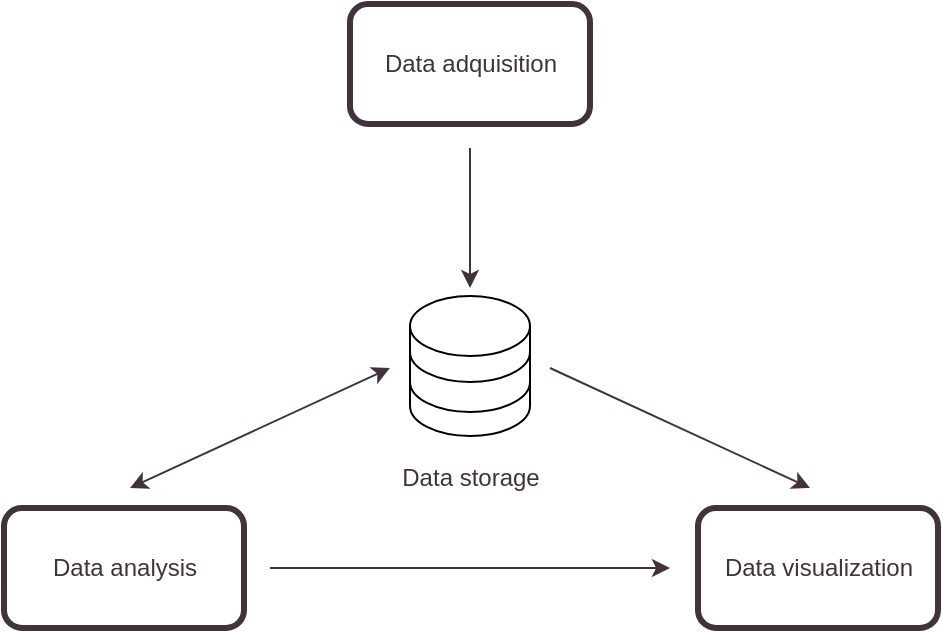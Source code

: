 <mxfile>
    <diagram id="xrOu_WW-VvMAnIy_BMxa" name="Page-1">
        <mxGraphModel dx="1208" dy="851" grid="1" gridSize="10" guides="1" tooltips="1" connect="1" arrows="1" fold="1" page="1" pageScale="1" pageWidth="850" pageHeight="1100" background="#ffffff" math="0" shadow="0">
            <root>
                <mxCell id="0"/>
                <mxCell id="1" parent="0"/>
                <mxCell id="2" value="" style="rounded=1;whiteSpace=wrap;html=1;glass=0;shadow=0;gradientColor=none;fillColor=none;strokeColor=#42323C;strokeWidth=3;" parent="1" vertex="1">
                    <mxGeometry x="280" y="188" width="120" height="60" as="geometry"/>
                </mxCell>
                <mxCell id="3" value="" style="rounded=1;whiteSpace=wrap;html=1;strokeColor=#42323C;fillColor=none;strokeWidth=3;" parent="1" vertex="1">
                    <mxGeometry x="107" y="440" width="120" height="60" as="geometry"/>
                </mxCell>
                <mxCell id="4" value="" style="rounded=1;whiteSpace=wrap;html=1;strokeColor=#42323C;fillColor=none;strokeWidth=3;" parent="1" vertex="1">
                    <mxGeometry x="454" y="440" width="120" height="60" as="geometry"/>
                </mxCell>
                <mxCell id="10" value="" style="group;rounded=0;glass=0;shadow=0;" parent="1" vertex="1" connectable="0">
                    <mxGeometry x="310" y="334" width="60" height="70" as="geometry"/>
                </mxCell>
                <mxCell id="8" value="" style="shape=cylinder3;whiteSpace=wrap;html=1;boundedLbl=1;backgroundOutline=1;size=15;" parent="10" vertex="1">
                    <mxGeometry width="60" height="70" as="geometry"/>
                </mxCell>
                <mxCell id="9" value="" style="shape=cylinder3;whiteSpace=wrap;html=1;boundedLbl=1;backgroundOutline=1;size=15;lid=0;" parent="10" vertex="1">
                    <mxGeometry y="28" width="60" height="30" as="geometry"/>
                </mxCell>
                <mxCell id="13" value="" style="endArrow=classic;html=1;strokeColor=#42323C;startArrow=classic;startFill=1;" parent="1" edge="1">
                    <mxGeometry width="50" height="50" relative="1" as="geometry">
                        <mxPoint x="300" y="370" as="sourcePoint"/>
                        <mxPoint x="170" y="430" as="targetPoint"/>
                    </mxGeometry>
                </mxCell>
                <mxCell id="16" value="" style="endArrow=classic;html=1;strokeColor=#42323C;" parent="1" edge="1">
                    <mxGeometry width="50" height="50" relative="1" as="geometry">
                        <mxPoint x="240" y="470" as="sourcePoint"/>
                        <mxPoint x="440" y="470" as="targetPoint"/>
                    </mxGeometry>
                </mxCell>
                <mxCell id="17" value="&lt;font color=&quot;#42323c&quot;&gt;Data adquisition&lt;/font&gt;" style="text;html=1;align=center;verticalAlign=middle;resizable=0;points=[];autosize=1;strokeColor=none;fillColor=none;" parent="1" vertex="1">
                    <mxGeometry x="285" y="203" width="110" height="30" as="geometry"/>
                </mxCell>
                <mxCell id="18" value="&lt;font color=&quot;#42323c&quot;&gt;Data visualization&lt;/font&gt;" style="text;html=1;align=center;verticalAlign=middle;resizable=0;points=[];autosize=1;strokeColor=none;fillColor=none;" parent="1" vertex="1">
                    <mxGeometry x="454" y="455" width="120" height="30" as="geometry"/>
                </mxCell>
                <mxCell id="19" value="&lt;font color=&quot;#42323c&quot;&gt;Data analysis&lt;/font&gt;" style="text;html=1;align=center;verticalAlign=middle;resizable=0;points=[];autosize=1;strokeColor=none;fillColor=none;" parent="1" vertex="1">
                    <mxGeometry x="117" y="455" width="100" height="30" as="geometry"/>
                </mxCell>
                <mxCell id="20" value="&lt;font color=&quot;#42323c&quot;&gt;Data storage&lt;/font&gt;" style="text;html=1;align=center;verticalAlign=middle;resizable=0;points=[];autosize=1;strokeColor=none;fillColor=none;" parent="1" vertex="1">
                    <mxGeometry x="295" y="410" width="90" height="30" as="geometry"/>
                </mxCell>
                <mxCell id="21" value="" style="endArrow=classic;html=1;strokeColor=#42323C;" parent="1" edge="1">
                    <mxGeometry width="50" height="50" relative="1" as="geometry">
                        <mxPoint x="340" y="260" as="sourcePoint"/>
                        <mxPoint x="340" y="330" as="targetPoint"/>
                    </mxGeometry>
                </mxCell>
                <mxCell id="22" value="" style="endArrow=classic;html=1;strokeColor=#42323C;" parent="1" edge="1">
                    <mxGeometry width="50" height="50" relative="1" as="geometry">
                        <mxPoint x="380" y="370" as="sourcePoint"/>
                        <mxPoint x="510" y="430" as="targetPoint"/>
                    </mxGeometry>
                </mxCell>
            </root>
        </mxGraphModel>
    </diagram>
</mxfile>